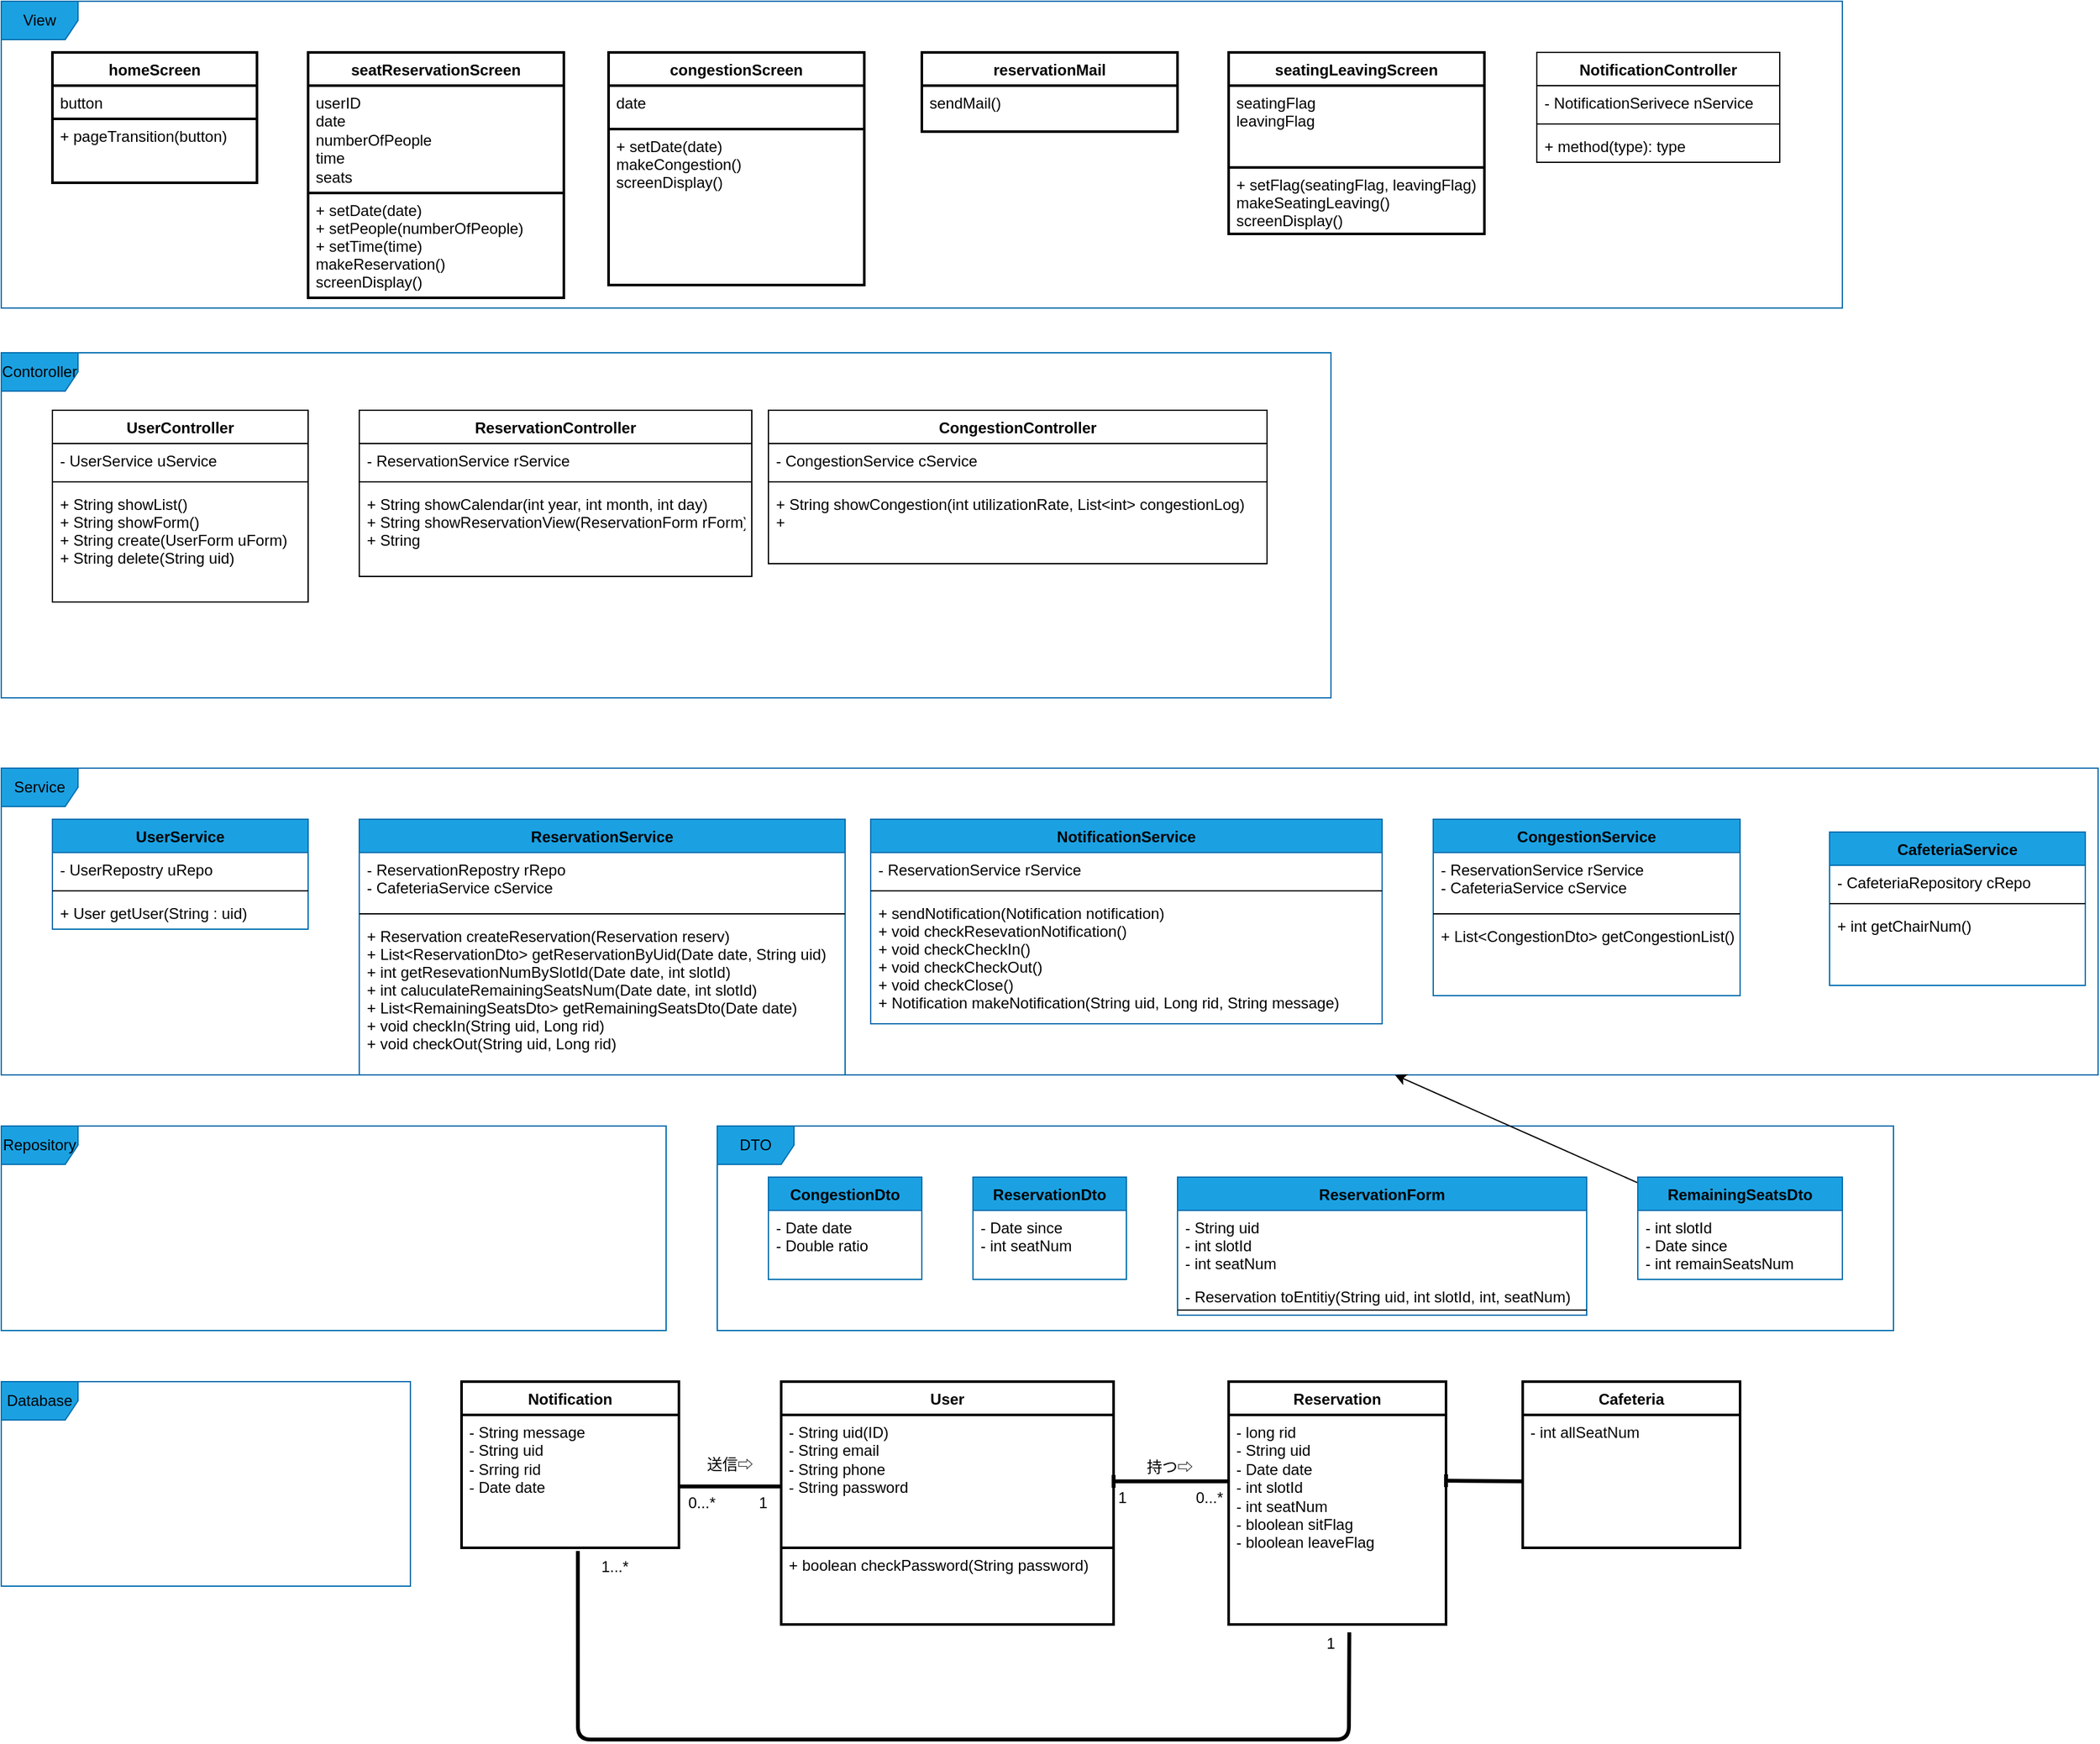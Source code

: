<mxfile pages="1">
    <diagram id="6AXBUA2ZQwxcqaj4gc7x" name="ページ1">
        <mxGraphModel dx="755" dy="684" grid="1" gridSize="10" guides="1" tooltips="1" connect="1" arrows="1" fold="1" page="1" pageScale="1" pageWidth="827" pageHeight="1169" background="#ffffff" math="0" shadow="0">
            <root>
                <mxCell id="0"/>
                <mxCell id="1" parent="0"/>
                <mxCell id="3" value="View" style="shape=umlFrame;whiteSpace=wrap;html=1;fontColor=#000000;strokeColor=#006EAF;fillColor=#1ba1e2;" parent="1" vertex="1">
                    <mxGeometry x="40" y="40" width="1440" height="240" as="geometry"/>
                </mxCell>
                <mxCell id="5" value="Service" style="shape=umlFrame;whiteSpace=wrap;html=1;fontColor=#000000;strokeColor=#006EAF;fillColor=#1ba1e2;" parent="1" vertex="1">
                    <mxGeometry x="40" y="640" width="1640" height="240" as="geometry"/>
                </mxCell>
                <mxCell id="6" value="Repository" style="shape=umlFrame;whiteSpace=wrap;html=1;fontColor=#000000;strokeColor=#006EAF;fillColor=#1ba1e2;" parent="1" vertex="1">
                    <mxGeometry x="40" y="920" width="520" height="160" as="geometry"/>
                </mxCell>
                <mxCell id="7" value="Database" style="shape=umlFrame;whiteSpace=wrap;html=1;fontColor=#000000;strokeColor=#006EAF;fillColor=#1ba1e2;" parent="1" vertex="1">
                    <mxGeometry x="40" y="1120" width="320" height="160" as="geometry"/>
                </mxCell>
                <mxCell id="16" value="ReservationService" style="swimlane;fontStyle=1;align=center;verticalAlign=top;childLayout=stackLayout;horizontal=1;startSize=26;horizontalStack=0;resizeParent=1;resizeParentMax=0;resizeLast=0;collapsible=1;marginBottom=0;fontColor=#000000;fillColor=#1ba1e2;strokeColor=#006EAF;" parent="1" vertex="1">
                    <mxGeometry x="320" y="680" width="380" height="200" as="geometry">
                        <mxRectangle x="60" y="440" width="100" height="26" as="alternateBounds"/>
                    </mxGeometry>
                </mxCell>
                <mxCell id="17" value="- ReservationRepostry rRepo&#10;- CafeteriaService cService" style="text;strokeColor=none;fillColor=none;align=left;verticalAlign=top;spacingLeft=4;spacingRight=4;overflow=hidden;rotatable=0;points=[[0,0.5],[1,0.5]];portConstraint=eastwest;fontColor=#000000;" parent="16" vertex="1">
                    <mxGeometry y="26" width="380" height="44" as="geometry"/>
                </mxCell>
                <mxCell id="18" value="" style="line;strokeWidth=1;fillColor=none;align=left;verticalAlign=middle;spacingTop=-1;spacingLeft=3;spacingRight=3;rotatable=0;labelPosition=right;points=[];portConstraint=eastwest;" parent="16" vertex="1">
                    <mxGeometry y="70" width="380" height="8" as="geometry"/>
                </mxCell>
                <mxCell id="19" value="+ Reservation createReservation(Reservation reserv)&#10;+ List&lt;ReservationDto&gt; getReservationByUid(Date date, String uid)&#10;+ int getResevationNumBySlotId(Date date, int slotId)&#10;+ int caluculateRemainingSeatsNum(Date date, int slotId)&#10;+ List&lt;RemainingSeatsDto&gt; getRemainingSeatsDto(Date date)&#10;+ void checkIn(String uid, Long rid)&#10;+ void checkOut(String uid, Long rid)" style="text;strokeColor=none;fillColor=none;align=left;verticalAlign=top;spacingLeft=4;spacingRight=4;overflow=hidden;rotatable=0;points=[[0,0.5],[1,0.5]];portConstraint=eastwest;fontColor=#000000;" parent="16" vertex="1">
                    <mxGeometry y="78" width="380" height="122" as="geometry"/>
                </mxCell>
                <mxCell id="42" value="UserController" style="swimlane;fontStyle=1;align=center;verticalAlign=top;childLayout=stackLayout;horizontal=1;startSize=26;horizontalStack=0;resizeParent=1;resizeParentMax=0;resizeLast=0;collapsible=1;marginBottom=0;" parent="1" vertex="1">
                    <mxGeometry x="80" y="360" width="200" height="150" as="geometry"/>
                </mxCell>
                <mxCell id="43" value="- UserService uService" style="text;strokeColor=none;fillColor=none;align=left;verticalAlign=top;spacingLeft=4;spacingRight=4;overflow=hidden;rotatable=0;points=[[0,0.5],[1,0.5]];portConstraint=eastwest;fontColor=#000000;" parent="42" vertex="1">
                    <mxGeometry y="26" width="200" height="26" as="geometry"/>
                </mxCell>
                <mxCell id="44" value="" style="line;strokeWidth=1;fillColor=none;align=left;verticalAlign=middle;spacingTop=-1;spacingLeft=3;spacingRight=3;rotatable=0;labelPosition=right;points=[];portConstraint=eastwest;" parent="42" vertex="1">
                    <mxGeometry y="52" width="200" height="8" as="geometry"/>
                </mxCell>
                <mxCell id="45" value="+ String showList()&#10;+ String showForm()&#10;+ String create(UserForm uForm)&#10;+ String delete(String uid)" style="text;strokeColor=none;fillColor=none;align=left;verticalAlign=top;spacingLeft=4;spacingRight=4;overflow=hidden;rotatable=0;points=[[0,0.5],[1,0.5]];portConstraint=eastwest;fontColor=#000000;" parent="42" vertex="1">
                    <mxGeometry y="60" width="200" height="90" as="geometry"/>
                </mxCell>
                <mxCell id="46" value="ReservationController" style="swimlane;fontStyle=1;align=center;verticalAlign=top;childLayout=stackLayout;horizontal=1;startSize=26;horizontalStack=0;resizeParent=1;resizeParentMax=0;resizeLast=0;collapsible=1;marginBottom=0;" parent="1" vertex="1">
                    <mxGeometry x="320" y="360" width="307" height="130" as="geometry">
                        <mxRectangle x="193" y="250" width="150" height="26" as="alternateBounds"/>
                    </mxGeometry>
                </mxCell>
                <mxCell id="47" value="- ReservationService rService" style="text;strokeColor=none;fillColor=none;align=left;verticalAlign=top;spacingLeft=4;spacingRight=4;overflow=hidden;rotatable=0;points=[[0,0.5],[1,0.5]];portConstraint=eastwest;fontColor=#000000;" parent="46" vertex="1">
                    <mxGeometry y="26" width="307" height="26" as="geometry"/>
                </mxCell>
                <mxCell id="48" value="" style="line;strokeWidth=1;fillColor=none;align=left;verticalAlign=middle;spacingTop=-1;spacingLeft=3;spacingRight=3;rotatable=0;labelPosition=right;points=[];portConstraint=eastwest;" parent="46" vertex="1">
                    <mxGeometry y="52" width="307" height="8" as="geometry"/>
                </mxCell>
                <mxCell id="49" value="+ String showCalendar(int year, int month, int day)&#10;+ String showReservationView(ReservationForm rForm)&#10;+ String   " style="text;strokeColor=none;fillColor=none;align=left;verticalAlign=top;spacingLeft=4;spacingRight=4;overflow=hidden;rotatable=0;points=[[0,0.5],[1,0.5]];portConstraint=eastwest;fontColor=#000000;" parent="46" vertex="1">
                    <mxGeometry y="60" width="307" height="70" as="geometry"/>
                </mxCell>
                <mxCell id="50" value="CongestionController" style="swimlane;fontStyle=1;align=center;verticalAlign=top;childLayout=stackLayout;horizontal=1;startSize=26;horizontalStack=0;resizeParent=1;resizeParentMax=0;resizeLast=0;collapsible=1;marginBottom=0;" parent="1" vertex="1">
                    <mxGeometry x="640" y="360" width="390" height="120" as="geometry"/>
                </mxCell>
                <mxCell id="51" value="- CongestionService cService" style="text;strokeColor=none;fillColor=none;align=left;verticalAlign=top;spacingLeft=4;spacingRight=4;overflow=hidden;rotatable=0;points=[[0,0.5],[1,0.5]];portConstraint=eastwest;fontColor=#000000;" parent="50" vertex="1">
                    <mxGeometry y="26" width="390" height="26" as="geometry"/>
                </mxCell>
                <mxCell id="52" value="" style="line;strokeWidth=1;fillColor=none;align=left;verticalAlign=middle;spacingTop=-1;spacingLeft=3;spacingRight=3;rotatable=0;labelPosition=right;points=[];portConstraint=eastwest;" parent="50" vertex="1">
                    <mxGeometry y="52" width="390" height="8" as="geometry"/>
                </mxCell>
                <mxCell id="53" value="+ String showCongestion(int utilizationRate, List&lt;int&gt; congestionLog)&#10;+ " style="text;strokeColor=none;fillColor=none;align=left;verticalAlign=top;spacingLeft=4;spacingRight=4;overflow=hidden;rotatable=0;points=[[0,0.5],[1,0.5]];portConstraint=eastwest;fontColor=#000000;" parent="50" vertex="1">
                    <mxGeometry y="60" width="390" height="60" as="geometry"/>
                </mxCell>
                <mxCell id="54" value="NotificationController" style="swimlane;fontStyle=1;align=center;verticalAlign=top;childLayout=stackLayout;horizontal=1;startSize=26;horizontalStack=0;resizeParent=1;resizeParentMax=0;resizeLast=0;collapsible=1;marginBottom=0;fontColor=#000000;fillColor=#FFFFFF;strokeColor=#000000;" parent="1" vertex="1">
                    <mxGeometry x="1241" y="80" width="190" height="86" as="geometry"/>
                </mxCell>
                <mxCell id="55" value="- NotificationSerivece nService" style="text;strokeColor=none;fillColor=none;align=left;verticalAlign=top;spacingLeft=4;spacingRight=4;overflow=hidden;rotatable=0;points=[[0,0.5],[1,0.5]];portConstraint=eastwest;fontColor=#000000;" parent="54" vertex="1">
                    <mxGeometry y="26" width="190" height="26" as="geometry"/>
                </mxCell>
                <mxCell id="56" value="" style="line;strokeWidth=1;fillColor=none;align=left;verticalAlign=middle;spacingTop=-1;spacingLeft=3;spacingRight=3;rotatable=0;labelPosition=right;points=[];portConstraint=eastwest;strokeColor=#000000;" parent="54" vertex="1">
                    <mxGeometry y="52" width="190" height="8" as="geometry"/>
                </mxCell>
                <mxCell id="57" value="+ method(type): type" style="text;strokeColor=none;fillColor=none;align=left;verticalAlign=top;spacingLeft=4;spacingRight=4;overflow=hidden;rotatable=0;points=[[0,0.5],[1,0.5]];portConstraint=eastwest;fontColor=#000000;" parent="54" vertex="1">
                    <mxGeometry y="60" width="190" height="26" as="geometry"/>
                </mxCell>
                <mxCell id="59" value="homeScreen" style="swimlane;fontStyle=1;align=center;verticalAlign=top;childLayout=stackLayout;horizontal=1;startSize=26;horizontalStack=0;resizeParent=1;resizeParentMax=0;resizeLast=0;collapsible=1;marginBottom=0;fontColor=#000000;strokeColor=#000000;fillColor=#FFFFFF;strokeWidth=2;" parent="1" vertex="1">
                    <mxGeometry x="80" y="80" width="160" height="102" as="geometry"/>
                </mxCell>
                <mxCell id="60" value="button" style="text;strokeColor=#000000;fillColor=none;align=left;verticalAlign=top;spacingLeft=4;spacingRight=4;overflow=hidden;rotatable=0;points=[[0,0.5],[1,0.5]];portConstraint=eastwest;html=1;fontColor=#000000;strokeWidth=2;" parent="59" vertex="1">
                    <mxGeometry y="26" width="160" height="26" as="geometry"/>
                </mxCell>
                <mxCell id="61" value="+ pageTransition(button)" style="text;strokeColor=#000000;fillColor=none;align=left;verticalAlign=top;spacingLeft=4;spacingRight=4;overflow=hidden;rotatable=0;points=[[0,0.5],[1,0.5]];portConstraint=eastwest;fontColor=#000000;strokeWidth=2;" parent="59" vertex="1">
                    <mxGeometry y="52" width="160" height="50" as="geometry"/>
                </mxCell>
                <mxCell id="62" value="seatReservationScreen" style="swimlane;fontStyle=1;align=center;verticalAlign=top;childLayout=stackLayout;horizontal=1;startSize=26;horizontalStack=0;resizeParent=1;resizeParentMax=0;resizeLast=0;collapsible=1;marginBottom=0;fontColor=#000000;strokeColor=#000000;fillColor=#FFFFFF;strokeWidth=2;" parent="1" vertex="1">
                    <mxGeometry x="280" y="80" width="200" height="192" as="geometry"/>
                </mxCell>
                <mxCell id="63" value="userID&lt;br&gt;date&lt;br&gt;numberOfPeople&lt;br&gt;time&lt;br&gt;seats" style="text;strokeColor=#000000;fillColor=none;align=left;verticalAlign=top;spacingLeft=4;spacingRight=4;overflow=hidden;rotatable=0;points=[[0,0.5],[1,0.5]];portConstraint=eastwest;html=1;fontColor=#000000;strokeWidth=2;" parent="62" vertex="1">
                    <mxGeometry y="26" width="200" height="84" as="geometry"/>
                </mxCell>
                <mxCell id="64" value="+ setDate(date)&#10;+ setPeople(numberOfPeople)&#10;+ setTime(time)&#10;makeReservation()&#10;screenDisplay()" style="text;strokeColor=#000000;fillColor=none;align=left;verticalAlign=top;spacingLeft=4;spacingRight=4;overflow=hidden;rotatable=0;points=[[0,0.5],[1,0.5]];portConstraint=eastwest;fontColor=#000000;strokeWidth=2;" parent="62" vertex="1">
                    <mxGeometry y="110" width="200" height="82" as="geometry"/>
                </mxCell>
                <mxCell id="65" value="congestionScreen" style="swimlane;fontStyle=1;align=center;verticalAlign=top;childLayout=stackLayout;horizontal=1;startSize=26;horizontalStack=0;resizeParent=1;resizeParentMax=0;resizeLast=0;collapsible=1;marginBottom=0;fontColor=#000000;strokeColor=#000000;fillColor=#FFFFFF;strokeWidth=2;" parent="1" vertex="1">
                    <mxGeometry x="515" y="80" width="200" height="182" as="geometry"/>
                </mxCell>
                <mxCell id="66" value="date" style="text;strokeColor=#000000;fillColor=none;align=left;verticalAlign=top;spacingLeft=4;spacingRight=4;overflow=hidden;rotatable=0;points=[[0,0.5],[1,0.5]];portConstraint=eastwest;html=1;fontColor=#000000;strokeWidth=2;" parent="65" vertex="1">
                    <mxGeometry y="26" width="200" height="34" as="geometry"/>
                </mxCell>
                <mxCell id="67" value="+ setDate(date)&#10;makeCongestion()&#10;screenDisplay()" style="text;strokeColor=#000000;fillColor=none;align=left;verticalAlign=top;spacingLeft=4;spacingRight=4;overflow=hidden;rotatable=0;points=[[0,0.5],[1,0.5]];portConstraint=eastwest;fontColor=#000000;strokeWidth=2;" parent="65" vertex="1">
                    <mxGeometry y="60" width="200" height="122" as="geometry"/>
                </mxCell>
                <mxCell id="68" value="reservationMail" style="swimlane;fontStyle=1;align=center;verticalAlign=top;childLayout=stackLayout;horizontal=1;startSize=26;horizontalStack=0;resizeParent=1;resizeParentMax=0;resizeLast=0;collapsible=1;marginBottom=0;fontColor=#000000;strokeColor=#000000;fillColor=#FFFFFF;strokeWidth=2;" parent="1" vertex="1">
                    <mxGeometry x="760" y="80" width="200" height="62" as="geometry"/>
                </mxCell>
                <mxCell id="69" value="sendMail()" style="text;strokeColor=#000000;fillColor=none;align=left;verticalAlign=top;spacingLeft=4;spacingRight=4;overflow=hidden;rotatable=0;points=[[0,0.5],[1,0.5]];portConstraint=eastwest;fontColor=#000000;strokeWidth=2;" parent="68" vertex="1">
                    <mxGeometry y="26" width="200" height="36" as="geometry"/>
                </mxCell>
                <mxCell id="70" value="seatingLeavingScreen" style="swimlane;fontStyle=1;align=center;verticalAlign=top;childLayout=stackLayout;horizontal=1;startSize=26;horizontalStack=0;resizeParent=1;resizeParentMax=0;resizeLast=0;collapsible=1;marginBottom=0;fontColor=#000000;strokeColor=#000000;fillColor=#FFFFFF;strokeWidth=2;" parent="1" vertex="1">
                    <mxGeometry x="1000" y="80" width="200" height="142" as="geometry"/>
                </mxCell>
                <mxCell id="71" value="seatingFlag&lt;br&gt;leavingFlag" style="text;strokeColor=#000000;fillColor=none;align=left;verticalAlign=top;spacingLeft=4;spacingRight=4;overflow=hidden;rotatable=0;points=[[0,0.5],[1,0.5]];portConstraint=eastwest;html=1;fontColor=#000000;strokeWidth=2;" parent="70" vertex="1">
                    <mxGeometry y="26" width="200" height="64" as="geometry"/>
                </mxCell>
                <mxCell id="72" value="+ setFlag(seatingFlag, leavingFlag)&#10;makeSeatingLeaving()&#10;screenDisplay()" style="text;strokeColor=#000000;fillColor=none;align=left;verticalAlign=top;spacingLeft=4;spacingRight=4;overflow=hidden;rotatable=0;points=[[0,0.5],[1,0.5]];portConstraint=eastwest;fontColor=#000000;strokeWidth=2;" parent="70" vertex="1">
                    <mxGeometry y="90" width="200" height="52" as="geometry"/>
                </mxCell>
                <mxCell id="41" value="Contoroller" style="shape=umlFrame;whiteSpace=wrap;html=1;fontColor=#000000;strokeColor=#006EAF;fillColor=#1ba1e2;" parent="1" vertex="1">
                    <mxGeometry x="40" y="315" width="1040" height="270" as="geometry"/>
                </mxCell>
                <mxCell id="8" value="UserService" style="swimlane;fontStyle=1;align=center;verticalAlign=top;childLayout=stackLayout;horizontal=1;startSize=26;horizontalStack=0;resizeParent=1;resizeParentMax=0;resizeLast=0;collapsible=1;marginBottom=0;fontColor=#000000;fillColor=#1ba1e2;strokeColor=#006EAF;" parent="1" vertex="1">
                    <mxGeometry x="80" y="680" width="200" height="86" as="geometry">
                        <mxRectangle x="60" y="440" width="100" height="26" as="alternateBounds"/>
                    </mxGeometry>
                </mxCell>
                <mxCell id="9" value="- UserRepostry uRepo" style="text;strokeColor=none;fillColor=none;align=left;verticalAlign=top;spacingLeft=4;spacingRight=4;overflow=hidden;rotatable=0;points=[[0,0.5],[1,0.5]];portConstraint=eastwest;fontColor=#000000;" parent="8" vertex="1">
                    <mxGeometry y="26" width="200" height="26" as="geometry"/>
                </mxCell>
                <mxCell id="10" value="" style="line;strokeWidth=1;fillColor=none;align=left;verticalAlign=middle;spacingTop=-1;spacingLeft=3;spacingRight=3;rotatable=0;labelPosition=right;points=[];portConstraint=eastwest;" parent="8" vertex="1">
                    <mxGeometry y="52" width="200" height="8" as="geometry"/>
                </mxCell>
                <mxCell id="11" value="+ User getUser(String : uid)" style="text;strokeColor=none;fillColor=none;align=left;verticalAlign=top;spacingLeft=4;spacingRight=4;overflow=hidden;rotatable=0;points=[[0,0.5],[1,0.5]];portConstraint=eastwest;fontColor=#000000;" parent="8" vertex="1">
                    <mxGeometry y="60" width="200" height="26" as="geometry"/>
                </mxCell>
                <mxCell id="73" value="NotificationService" style="swimlane;fontStyle=1;align=center;verticalAlign=top;childLayout=stackLayout;horizontal=1;startSize=26;horizontalStack=0;resizeParent=1;resizeParentMax=0;resizeLast=0;collapsible=1;marginBottom=0;fontColor=#000000;fillColor=#1ba1e2;strokeColor=#006EAF;" parent="1" vertex="1">
                    <mxGeometry x="720" y="680" width="400" height="160" as="geometry">
                        <mxRectangle x="60" y="440" width="100" height="26" as="alternateBounds"/>
                    </mxGeometry>
                </mxCell>
                <mxCell id="74" value="- ReservationService rService" style="text;strokeColor=none;fillColor=none;align=left;verticalAlign=top;spacingLeft=4;spacingRight=4;overflow=hidden;rotatable=0;points=[[0,0.5],[1,0.5]];portConstraint=eastwest;fontColor=#000000;" parent="73" vertex="1">
                    <mxGeometry y="26" width="400" height="26" as="geometry"/>
                </mxCell>
                <mxCell id="75" value="" style="line;strokeWidth=1;fillColor=none;align=left;verticalAlign=middle;spacingTop=-1;spacingLeft=3;spacingRight=3;rotatable=0;labelPosition=right;points=[];portConstraint=eastwest;" parent="73" vertex="1">
                    <mxGeometry y="52" width="400" height="8" as="geometry"/>
                </mxCell>
                <mxCell id="76" value="+ sendNotification(Notification notification)&#10;+ void checkResevationNotification()&#10;+ void checkCheckIn()&#10;+ void checkCheckOut()&#10;+ void checkClose()&#10;+ Notification makeNotification(String uid, Long rid, String message)" style="text;strokeColor=none;fillColor=none;align=left;verticalAlign=top;spacingLeft=4;spacingRight=4;overflow=hidden;rotatable=0;points=[[0,0.5],[1,0.5]];portConstraint=eastwest;fontColor=#000000;" parent="73" vertex="1">
                    <mxGeometry y="60" width="400" height="100" as="geometry"/>
                </mxCell>
                <mxCell id="77" value="CongestionService" style="swimlane;fontStyle=1;align=center;verticalAlign=top;childLayout=stackLayout;horizontal=1;startSize=26;horizontalStack=0;resizeParent=1;resizeParentMax=0;resizeLast=0;collapsible=1;marginBottom=0;fontColor=#000000;fillColor=#1ba1e2;strokeColor=#006EAF;" parent="1" vertex="1">
                    <mxGeometry x="1160" y="680" width="240" height="138" as="geometry">
                        <mxRectangle x="60" y="440" width="100" height="26" as="alternateBounds"/>
                    </mxGeometry>
                </mxCell>
                <mxCell id="78" value="- ReservationService rService&#10;- CafeteriaService cService&#10;" style="text;strokeColor=none;fillColor=none;align=left;verticalAlign=top;spacingLeft=4;spacingRight=4;overflow=hidden;rotatable=0;points=[[0,0.5],[1,0.5]];portConstraint=eastwest;fontColor=#000000;" parent="77" vertex="1">
                    <mxGeometry y="26" width="240" height="44" as="geometry"/>
                </mxCell>
                <mxCell id="79" value="" style="line;strokeWidth=1;fillColor=none;align=left;verticalAlign=middle;spacingTop=-1;spacingLeft=3;spacingRight=3;rotatable=0;labelPosition=right;points=[];portConstraint=eastwest;" parent="77" vertex="1">
                    <mxGeometry y="70" width="240" height="8" as="geometry"/>
                </mxCell>
                <mxCell id="80" value="+ List&lt;CongestionDto&gt; getCongestionList()" style="text;strokeColor=none;fillColor=none;align=left;verticalAlign=top;spacingLeft=4;spacingRight=4;overflow=hidden;rotatable=0;points=[[0,0.5],[1,0.5]];portConstraint=eastwest;fontColor=#000000;" parent="77" vertex="1">
                    <mxGeometry y="78" width="240" height="60" as="geometry"/>
                </mxCell>
                <mxCell id="81" value="CafeteriaService" style="swimlane;fontStyle=1;align=center;verticalAlign=top;childLayout=stackLayout;horizontal=1;startSize=26;horizontalStack=0;resizeParent=1;resizeParentMax=0;resizeLast=0;collapsible=1;marginBottom=0;fontColor=#000000;fillColor=#1ba1e2;strokeColor=#006EAF;" parent="1" vertex="1">
                    <mxGeometry x="1470" y="690" width="200" height="120" as="geometry">
                        <mxRectangle x="60" y="440" width="100" height="26" as="alternateBounds"/>
                    </mxGeometry>
                </mxCell>
                <mxCell id="82" value="- CafeteriaRepository cRepo" style="text;strokeColor=none;fillColor=none;align=left;verticalAlign=top;spacingLeft=4;spacingRight=4;overflow=hidden;rotatable=0;points=[[0,0.5],[1,0.5]];portConstraint=eastwest;fontColor=#000000;" parent="81" vertex="1">
                    <mxGeometry y="26" width="200" height="26" as="geometry"/>
                </mxCell>
                <mxCell id="83" value="" style="line;strokeWidth=1;fillColor=none;align=left;verticalAlign=middle;spacingTop=-1;spacingLeft=3;spacingRight=3;rotatable=0;labelPosition=right;points=[];portConstraint=eastwest;" parent="81" vertex="1">
                    <mxGeometry y="52" width="200" height="8" as="geometry"/>
                </mxCell>
                <mxCell id="84" value="+ int getChairNum()" style="text;strokeColor=none;fillColor=none;align=left;verticalAlign=top;spacingLeft=4;spacingRight=4;overflow=hidden;rotatable=0;points=[[0,0.5],[1,0.5]];portConstraint=eastwest;fontColor=#000000;" parent="81" vertex="1">
                    <mxGeometry y="60" width="200" height="60" as="geometry"/>
                </mxCell>
                <mxCell id="85" value="DTO" style="shape=umlFrame;whiteSpace=wrap;html=1;fontColor=#000000;strokeColor=#006EAF;fillColor=#1ba1e2;" parent="1" vertex="1">
                    <mxGeometry x="600" y="920" width="920" height="160" as="geometry"/>
                </mxCell>
                <mxCell id="86" value="CongestionDto" style="swimlane;fontStyle=1;align=center;verticalAlign=top;childLayout=stackLayout;horizontal=1;startSize=26;horizontalStack=0;resizeParent=1;resizeParentMax=0;resizeLast=0;collapsible=1;marginBottom=0;fontColor=#000000;fillColor=#1ba1e2;strokeColor=#006EAF;" parent="1" vertex="1">
                    <mxGeometry x="640" y="960" width="120" height="80" as="geometry">
                        <mxRectangle x="60" y="440" width="100" height="26" as="alternateBounds"/>
                    </mxGeometry>
                </mxCell>
                <mxCell id="87" value="- Date date&#10;- Double ratio" style="text;strokeColor=none;fillColor=none;align=left;verticalAlign=top;spacingLeft=4;spacingRight=4;overflow=hidden;rotatable=0;points=[[0,0.5],[1,0.5]];portConstraint=eastwest;fontColor=#000000;" parent="86" vertex="1">
                    <mxGeometry y="26" width="120" height="54" as="geometry"/>
                </mxCell>
                <mxCell id="90" value="ReservationDto" style="swimlane;fontStyle=1;align=center;verticalAlign=top;childLayout=stackLayout;horizontal=1;startSize=26;horizontalStack=0;resizeParent=1;resizeParentMax=0;resizeLast=0;collapsible=1;marginBottom=0;fontColor=#000000;fillColor=#1ba1e2;strokeColor=#006EAF;" parent="1" vertex="1">
                    <mxGeometry x="800" y="960" width="120" height="80" as="geometry">
                        <mxRectangle x="60" y="440" width="100" height="26" as="alternateBounds"/>
                    </mxGeometry>
                </mxCell>
                <mxCell id="91" value="- Date since&#10;- int seatNum" style="text;strokeColor=none;fillColor=none;align=left;verticalAlign=top;spacingLeft=4;spacingRight=4;overflow=hidden;rotatable=0;points=[[0,0.5],[1,0.5]];portConstraint=eastwest;fontColor=#000000;" parent="90" vertex="1">
                    <mxGeometry y="26" width="120" height="54" as="geometry"/>
                </mxCell>
                <mxCell id="96" value="" style="edgeStyle=none;html=1;fontFamily=Helvetica;fontSize=12;fontColor=#000000;startSize=26;" parent="1" source="94" target="5" edge="1">
                    <mxGeometry relative="1" as="geometry"/>
                </mxCell>
                <mxCell id="94" value="RemainingSeatsDto" style="swimlane;fontStyle=1;align=center;verticalAlign=top;childLayout=stackLayout;horizontal=1;startSize=26;horizontalStack=0;resizeParent=1;resizeParentMax=0;resizeLast=0;collapsible=1;marginBottom=0;fontColor=#000000;fillColor=#1ba1e2;strokeColor=#006EAF;" parent="1" vertex="1">
                    <mxGeometry x="1320" y="960" width="160" height="80" as="geometry">
                        <mxRectangle x="60" y="440" width="100" height="26" as="alternateBounds"/>
                    </mxGeometry>
                </mxCell>
                <mxCell id="95" value="- int slotId&#10;- Date since&#10;- int remainSeatsNum" style="text;strokeColor=none;fillColor=none;align=left;verticalAlign=top;spacingLeft=4;spacingRight=4;overflow=hidden;rotatable=0;points=[[0,0.5],[1,0.5]];portConstraint=eastwest;fontColor=#000000;" parent="94" vertex="1">
                    <mxGeometry y="26" width="160" height="54" as="geometry"/>
                </mxCell>
                <mxCell id="97" value="ReservationForm" style="swimlane;fontStyle=1;align=center;verticalAlign=top;childLayout=stackLayout;horizontal=1;startSize=26;horizontalStack=0;resizeParent=1;resizeParentMax=0;resizeLast=0;collapsible=1;marginBottom=0;fontColor=#000000;fillColor=#1ba1e2;strokeColor=#006EAF;" parent="1" vertex="1">
                    <mxGeometry x="960" y="960" width="320" height="108" as="geometry">
                        <mxRectangle x="60" y="440" width="100" height="26" as="alternateBounds"/>
                    </mxGeometry>
                </mxCell>
                <mxCell id="98" value="- String uid&#10;- int slotId&#10;- int seatNum" style="text;strokeColor=none;fillColor=none;align=left;verticalAlign=top;spacingLeft=4;spacingRight=4;overflow=hidden;rotatable=0;points=[[0,0.5],[1,0.5]];portConstraint=eastwest;fontColor=#000000;" parent="97" vertex="1">
                    <mxGeometry y="26" width="320" height="54" as="geometry"/>
                </mxCell>
                <mxCell id="100" value="- Reservation toEntitiy(String uid, int slotId, int, seatNum)" style="text;strokeColor=none;fillColor=none;align=left;verticalAlign=top;spacingLeft=4;spacingRight=4;overflow=hidden;rotatable=0;points=[[0,0.5],[1,0.5]];portConstraint=eastwest;fontColor=#000000;" parent="97" vertex="1">
                    <mxGeometry y="80" width="320" height="20" as="geometry"/>
                </mxCell>
                <mxCell id="99" value="" style="line;strokeWidth=1;fillColor=none;align=left;verticalAlign=middle;spacingTop=-1;spacingLeft=3;spacingRight=3;rotatable=0;labelPosition=right;points=[];portConstraint=eastwest;" parent="97" vertex="1">
                    <mxGeometry y="100" width="320" height="8" as="geometry"/>
                </mxCell>
                <mxCell id="102" value="User" style="swimlane;fontStyle=1;align=center;verticalAlign=top;childLayout=stackLayout;horizontal=1;startSize=26;horizontalStack=0;resizeParent=1;resizeParentMax=0;resizeLast=0;collapsible=1;marginBottom=0;fontColor=#000000;strokeColor=#000000;fillColor=#FFFFFF;strokeWidth=2;" vertex="1" parent="1">
                    <mxGeometry x="650" y="1120" width="260" height="190" as="geometry"/>
                </mxCell>
                <mxCell id="103" value="- String uid(ID)&lt;br&gt;- String email&lt;br&gt;- String phone&lt;br&gt;- String password" style="text;strokeColor=#000000;fillColor=none;align=left;verticalAlign=top;spacingLeft=4;spacingRight=4;overflow=hidden;rotatable=0;points=[[0,0.5],[1,0.5]];portConstraint=eastwest;html=1;fontColor=#000000;strokeWidth=2;" vertex="1" parent="102">
                    <mxGeometry y="26" width="260" height="104" as="geometry"/>
                </mxCell>
                <mxCell id="104" value="+ boolean checkPassword(String password)" style="text;strokeColor=#000000;fillColor=none;align=left;verticalAlign=top;spacingLeft=4;spacingRight=4;overflow=hidden;rotatable=0;points=[[0,0.5],[1,0.5]];portConstraint=eastwest;fontColor=#000000;strokeWidth=2;" vertex="1" parent="102">
                    <mxGeometry y="130" width="260" height="60" as="geometry"/>
                </mxCell>
                <mxCell id="105" value="Reservation" style="swimlane;fontStyle=1;align=center;verticalAlign=top;childLayout=stackLayout;horizontal=1;startSize=26;horizontalStack=0;resizeParent=1;resizeParentMax=0;resizeLast=0;collapsible=1;marginBottom=0;fontColor=#000000;strokeColor=#000000;fillColor=#FFFFFF;strokeWidth=2;" vertex="1" parent="1">
                    <mxGeometry x="1000" y="1120" width="170" height="190" as="geometry"/>
                </mxCell>
                <mxCell id="106" value="- long rid&lt;br&gt;- String uid&lt;br&gt;- Date date&amp;nbsp;&lt;br&gt;- int slotId&lt;br&gt;- int seatNum&lt;br&gt;- bloolean sitFlag&lt;br&gt;- bloolean leaveFlag" style="text;strokeColor=#000000;fillColor=none;align=left;verticalAlign=top;spacingLeft=4;spacingRight=4;overflow=hidden;rotatable=0;points=[[0,0.5],[1,0.5]];portConstraint=eastwest;html=1;fontColor=#000000;strokeWidth=2;" vertex="1" parent="105">
                    <mxGeometry y="26" width="170" height="164" as="geometry"/>
                </mxCell>
                <mxCell id="108" value="Cafeteria" style="swimlane;fontStyle=1;align=center;verticalAlign=top;childLayout=stackLayout;horizontal=1;startSize=26;horizontalStack=0;resizeParent=1;resizeParentMax=0;resizeLast=0;collapsible=1;marginBottom=0;fontColor=#000000;strokeColor=#000000;fillColor=#FFFFFF;strokeWidth=2;" vertex="1" parent="1">
                    <mxGeometry x="1230" y="1120" width="170" height="130" as="geometry"/>
                </mxCell>
                <mxCell id="117" value="" style="endArrow=none;html=1;strokeColor=#000000;strokeWidth=3;exitX=1;exitY=0.5;exitDx=0;exitDy=0;startArrow=baseDash;startFill=0;entryX=0;entryY=0.5;entryDx=0;entryDy=0;" edge="1" parent="108" target="109">
                    <mxGeometry width="50" height="50" relative="1" as="geometry">
                        <mxPoint x="-60" y="77.5" as="sourcePoint"/>
                        <mxPoint x="30" y="77.5" as="targetPoint"/>
                    </mxGeometry>
                </mxCell>
                <mxCell id="109" value="- int allSeatNum" style="text;strokeColor=#000000;fillColor=none;align=left;verticalAlign=top;spacingLeft=4;spacingRight=4;overflow=hidden;rotatable=0;points=[[0,0.5],[1,0.5]];portConstraint=eastwest;html=1;fontColor=#000000;strokeWidth=2;" vertex="1" parent="108">
                    <mxGeometry y="26" width="170" height="104" as="geometry"/>
                </mxCell>
                <mxCell id="110" style="edgeStyle=none;html=1;entryX=-0.018;entryY=0.329;entryDx=0;entryDy=0;entryPerimeter=0;" edge="1" parent="1" target="106">
                    <mxGeometry relative="1" as="geometry">
                        <mxPoint x="997" y="1200" as="sourcePoint"/>
                    </mxGeometry>
                </mxCell>
                <mxCell id="112" value="" style="endArrow=none;html=1;strokeColor=#000000;strokeWidth=3;exitX=1;exitY=0.5;exitDx=0;exitDy=0;startArrow=baseDash;startFill=0;" edge="1" parent="1" source="103">
                    <mxGeometry width="50" height="50" relative="1" as="geometry">
                        <mxPoint x="910" y="1260" as="sourcePoint"/>
                        <mxPoint x="1000" y="1198" as="targetPoint"/>
                    </mxGeometry>
                </mxCell>
                <mxCell id="115" value="&lt;font color=&quot;#000000&quot;&gt;1&lt;/font&gt;" style="text;html=1;strokeColor=none;fillColor=none;align=center;verticalAlign=middle;whiteSpace=wrap;rounded=0;" vertex="1" parent="1">
                    <mxGeometry x="887" y="1196" width="60" height="30" as="geometry"/>
                </mxCell>
                <mxCell id="116" value="&lt;font color=&quot;#000000&quot;&gt;0...*&lt;/font&gt;" style="text;html=1;strokeColor=none;fillColor=none;align=center;verticalAlign=middle;whiteSpace=wrap;rounded=0;" vertex="1" parent="1">
                    <mxGeometry x="955" y="1196" width="60" height="30" as="geometry"/>
                </mxCell>
                <mxCell id="123" value="&lt;font color=&quot;#000000&quot;&gt;持つ⇨&lt;/font&gt;" style="text;html=1;strokeColor=none;fillColor=none;align=center;verticalAlign=middle;whiteSpace=wrap;rounded=0;" vertex="1" parent="1">
                    <mxGeometry x="924" y="1172" width="60" height="30" as="geometry"/>
                </mxCell>
                <mxCell id="129" value="Notification" style="swimlane;fontStyle=1;align=center;verticalAlign=top;childLayout=stackLayout;horizontal=1;startSize=26;horizontalStack=0;resizeParent=1;resizeParentMax=0;resizeLast=0;collapsible=1;marginBottom=0;fontColor=#000000;strokeColor=#000000;fillColor=#FFFFFF;strokeWidth=2;" vertex="1" parent="1">
                    <mxGeometry x="400" y="1120" width="170" height="130" as="geometry"/>
                </mxCell>
                <mxCell id="130" value="- String message&lt;br&gt;- String uid&lt;br&gt;- Srring rid&lt;br&gt;- Date date" style="text;strokeColor=#000000;fillColor=none;align=left;verticalAlign=top;spacingLeft=4;spacingRight=4;overflow=hidden;rotatable=0;points=[[0,0.5],[1,0.5]];portConstraint=eastwest;html=1;fontColor=#000000;strokeWidth=2;" vertex="1" parent="129">
                    <mxGeometry y="26" width="170" height="104" as="geometry"/>
                </mxCell>
                <mxCell id="145" value="" style="endArrow=none;html=1;fontColor=#000000;strokeColor=#000000;strokeWidth=3;" edge="1" parent="1">
                    <mxGeometry width="50" height="50" relative="1" as="geometry">
                        <mxPoint x="570" y="1202" as="sourcePoint"/>
                        <mxPoint x="650" y="1202" as="targetPoint"/>
                    </mxGeometry>
                </mxCell>
                <mxCell id="146" value="&lt;font color=&quot;#000000&quot;&gt;0...*&lt;/font&gt;" style="text;html=1;strokeColor=none;fillColor=none;align=center;verticalAlign=middle;whiteSpace=wrap;rounded=0;" vertex="1" parent="1">
                    <mxGeometry x="558" y="1200" width="60" height="30" as="geometry"/>
                </mxCell>
                <mxCell id="147" value="&lt;font color=&quot;#000000&quot;&gt;1&lt;/font&gt;" style="text;html=1;strokeColor=none;fillColor=none;align=center;verticalAlign=middle;whiteSpace=wrap;rounded=0;" vertex="1" parent="1">
                    <mxGeometry x="606" y="1200" width="60" height="30" as="geometry"/>
                </mxCell>
                <mxCell id="148" value="&lt;font color=&quot;#000000&quot;&gt;送信⇨&lt;/font&gt;" style="text;html=1;strokeColor=none;fillColor=none;align=center;verticalAlign=middle;whiteSpace=wrap;rounded=0;" vertex="1" parent="1">
                    <mxGeometry x="580" y="1170" width="60" height="30" as="geometry"/>
                </mxCell>
                <mxCell id="150" value="" style="endArrow=none;html=1;fontColor=#000000;strokeColor=#000000;strokeWidth=3;exitX=0.535;exitY=1.024;exitDx=0;exitDy=0;exitPerimeter=0;entryX=0.555;entryY=1.037;entryDx=0;entryDy=0;entryPerimeter=0;" edge="1" parent="1" source="130" target="106">
                    <mxGeometry width="50" height="50" relative="1" as="geometry">
                        <mxPoint x="770" y="1400" as="sourcePoint"/>
                        <mxPoint x="820" y="1350" as="targetPoint"/>
                        <Array as="points">
                            <mxPoint x="491" y="1400"/>
                            <mxPoint x="1094" y="1400"/>
                        </Array>
                    </mxGeometry>
                </mxCell>
                <mxCell id="151" value="&lt;font color=&quot;#000000&quot;&gt;1...*&lt;/font&gt;" style="text;html=1;strokeColor=none;fillColor=none;align=center;verticalAlign=middle;whiteSpace=wrap;rounded=0;" vertex="1" parent="1">
                    <mxGeometry x="490" y="1250" width="60" height="30" as="geometry"/>
                </mxCell>
                <mxCell id="152" value="&lt;font color=&quot;#000000&quot;&gt;1&lt;/font&gt;" style="text;html=1;strokeColor=none;fillColor=none;align=center;verticalAlign=middle;whiteSpace=wrap;rounded=0;" vertex="1" parent="1">
                    <mxGeometry x="1050" y="1310" width="60" height="30" as="geometry"/>
                </mxCell>
            </root>
        </mxGraphModel>
    </diagram>
</mxfile>